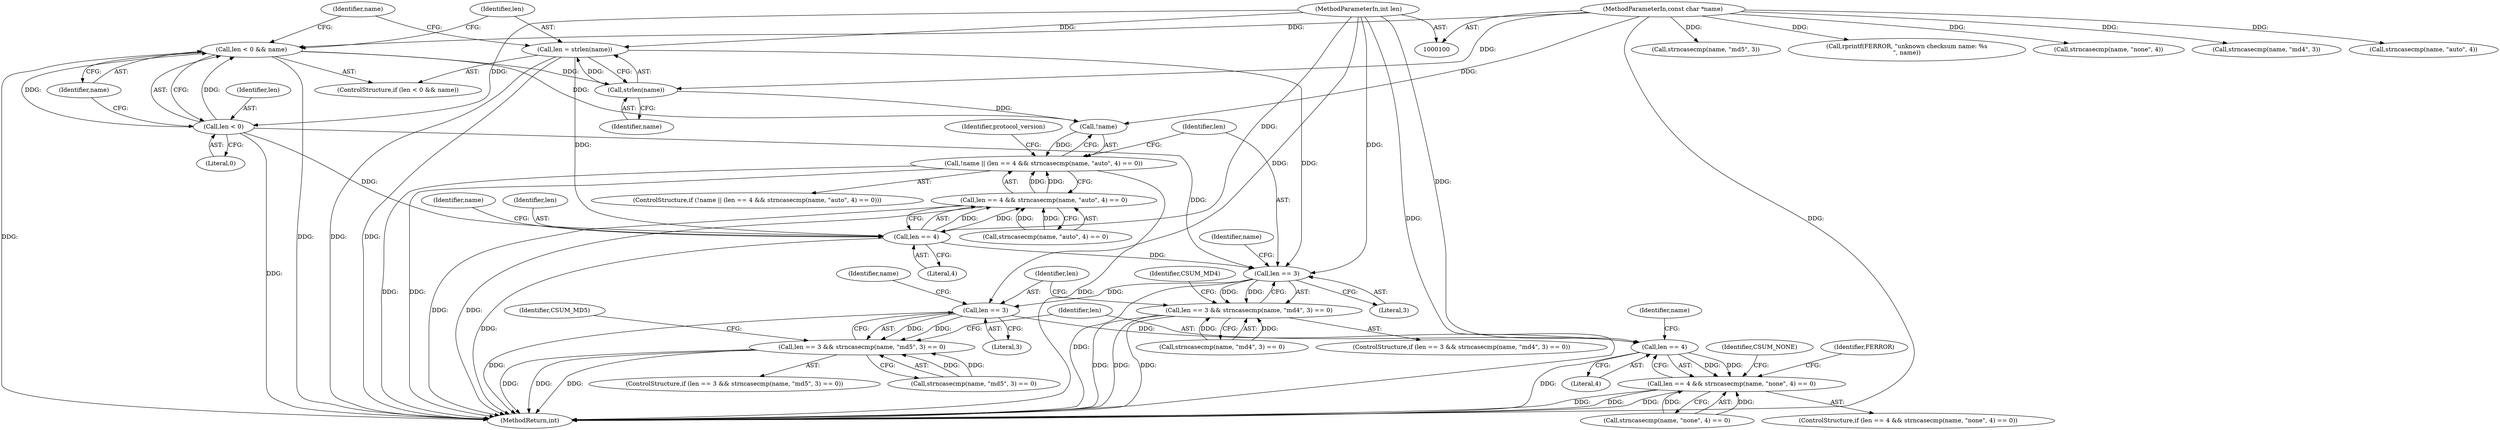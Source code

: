 digraph "0_samba_7b8a4ecd6ff9cdf4e5d3850ebf822f1e989255b3_2@API" {
"1000110" [label="(Call,len = strlen(name))"];
"1000112" [label="(Call,strlen(name))"];
"1000105" [label="(Call,len < 0 && name)"];
"1000106" [label="(Call,len < 0)"];
"1000102" [label="(MethodParameterIn,int len)"];
"1000101" [label="(MethodParameterIn,const char *name)"];
"1000119" [label="(Call,len == 4)"];
"1000118" [label="(Call,len == 4 && strncasecmp(name, \"auto\", 4) == 0)"];
"1000115" [label="(Call,!name || (len == 4 && strncasecmp(name, \"auto\", 4) == 0))"];
"1000151" [label="(Call,len == 3)"];
"1000150" [label="(Call,len == 3 && strncasecmp(name, \"md4\", 3) == 0)"];
"1000164" [label="(Call,len == 3)"];
"1000163" [label="(Call,len == 3 && strncasecmp(name, \"md5\", 3) == 0)"];
"1000177" [label="(Call,len == 4)"];
"1000176" [label="(Call,len == 4 && strncasecmp(name, \"none\", 4) == 0)"];
"1000121" [label="(Literal,4)"];
"1000104" [label="(ControlStructure,if (len < 0 && name))"];
"1000153" [label="(Literal,3)"];
"1000110" [label="(Call,len = strlen(name))"];
"1000151" [label="(Call,len == 3)"];
"1000187" [label="(Identifier,CSUM_NONE)"];
"1000124" [label="(Identifier,name)"];
"1000179" [label="(Literal,4)"];
"1000107" [label="(Identifier,len)"];
"1000114" [label="(ControlStructure,if (!name || (len == 4 && strncasecmp(name, \"auto\", 4) == 0)))"];
"1000113" [label="(Identifier,name)"];
"1000178" [label="(Identifier,len)"];
"1000112" [label="(Call,strlen(name))"];
"1000106" [label="(Call,len < 0)"];
"1000105" [label="(Call,len < 0 && name)"];
"1000164" [label="(Call,len == 3)"];
"1000177" [label="(Call,len == 4)"];
"1000168" [label="(Call,strncasecmp(name, \"md5\", 3))"];
"1000115" [label="(Call,!name || (len == 4 && strncasecmp(name, \"auto\", 4) == 0))"];
"1000162" [label="(ControlStructure,if (len == 3 && strncasecmp(name, \"md5\", 3) == 0))"];
"1000180" [label="(Call,strncasecmp(name, \"none\", 4) == 0)"];
"1000169" [label="(Identifier,name)"];
"1000194" [label="(MethodReturn,int)"];
"1000116" [label="(Call,!name)"];
"1000122" [label="(Call,strncasecmp(name, \"auto\", 4) == 0)"];
"1000131" [label="(Identifier,protocol_version)"];
"1000176" [label="(Call,len == 4 && strncasecmp(name, \"none\", 4) == 0)"];
"1000101" [label="(MethodParameterIn,const char *name)"];
"1000161" [label="(Identifier,CSUM_MD4)"];
"1000175" [label="(ControlStructure,if (len == 4 && strncasecmp(name, \"none\", 4) == 0))"];
"1000118" [label="(Call,len == 4 && strncasecmp(name, \"auto\", 4) == 0)"];
"1000150" [label="(Call,len == 3 && strncasecmp(name, \"md4\", 3) == 0)"];
"1000156" [label="(Identifier,name)"];
"1000111" [label="(Identifier,len)"];
"1000102" [label="(MethodParameterIn,int len)"];
"1000174" [label="(Identifier,CSUM_MD5)"];
"1000188" [label="(Call,rprintf(FERROR, \"unknown checksum name: %s\n\", name))"];
"1000181" [label="(Call,strncasecmp(name, \"none\", 4))"];
"1000119" [label="(Call,len == 4)"];
"1000149" [label="(ControlStructure,if (len == 3 && strncasecmp(name, \"md4\", 3) == 0))"];
"1000120" [label="(Identifier,len)"];
"1000117" [label="(Identifier,name)"];
"1000163" [label="(Call,len == 3 && strncasecmp(name, \"md5\", 3) == 0)"];
"1000109" [label="(Identifier,name)"];
"1000154" [label="(Call,strncasecmp(name, \"md4\", 3) == 0)"];
"1000155" [label="(Call,strncasecmp(name, \"md4\", 3))"];
"1000108" [label="(Literal,0)"];
"1000123" [label="(Call,strncasecmp(name, \"auto\", 4))"];
"1000152" [label="(Identifier,len)"];
"1000166" [label="(Literal,3)"];
"1000182" [label="(Identifier,name)"];
"1000165" [label="(Identifier,len)"];
"1000189" [label="(Identifier,FERROR)"];
"1000167" [label="(Call,strncasecmp(name, \"md5\", 3) == 0)"];
"1000110" -> "1000104"  [label="AST: "];
"1000110" -> "1000112"  [label="CFG: "];
"1000111" -> "1000110"  [label="AST: "];
"1000112" -> "1000110"  [label="AST: "];
"1000117" -> "1000110"  [label="CFG: "];
"1000110" -> "1000194"  [label="DDG: "];
"1000110" -> "1000194"  [label="DDG: "];
"1000112" -> "1000110"  [label="DDG: "];
"1000102" -> "1000110"  [label="DDG: "];
"1000110" -> "1000119"  [label="DDG: "];
"1000110" -> "1000151"  [label="DDG: "];
"1000112" -> "1000113"  [label="CFG: "];
"1000113" -> "1000112"  [label="AST: "];
"1000105" -> "1000112"  [label="DDG: "];
"1000101" -> "1000112"  [label="DDG: "];
"1000112" -> "1000116"  [label="DDG: "];
"1000105" -> "1000104"  [label="AST: "];
"1000105" -> "1000106"  [label="CFG: "];
"1000105" -> "1000109"  [label="CFG: "];
"1000106" -> "1000105"  [label="AST: "];
"1000109" -> "1000105"  [label="AST: "];
"1000111" -> "1000105"  [label="CFG: "];
"1000117" -> "1000105"  [label="CFG: "];
"1000105" -> "1000194"  [label="DDG: "];
"1000105" -> "1000194"  [label="DDG: "];
"1000106" -> "1000105"  [label="DDG: "];
"1000106" -> "1000105"  [label="DDG: "];
"1000101" -> "1000105"  [label="DDG: "];
"1000105" -> "1000116"  [label="DDG: "];
"1000106" -> "1000108"  [label="CFG: "];
"1000107" -> "1000106"  [label="AST: "];
"1000108" -> "1000106"  [label="AST: "];
"1000109" -> "1000106"  [label="CFG: "];
"1000106" -> "1000194"  [label="DDG: "];
"1000102" -> "1000106"  [label="DDG: "];
"1000106" -> "1000119"  [label="DDG: "];
"1000106" -> "1000151"  [label="DDG: "];
"1000102" -> "1000100"  [label="AST: "];
"1000102" -> "1000194"  [label="DDG: "];
"1000102" -> "1000119"  [label="DDG: "];
"1000102" -> "1000151"  [label="DDG: "];
"1000102" -> "1000164"  [label="DDG: "];
"1000102" -> "1000177"  [label="DDG: "];
"1000101" -> "1000100"  [label="AST: "];
"1000101" -> "1000194"  [label="DDG: "];
"1000101" -> "1000116"  [label="DDG: "];
"1000101" -> "1000123"  [label="DDG: "];
"1000101" -> "1000155"  [label="DDG: "];
"1000101" -> "1000168"  [label="DDG: "];
"1000101" -> "1000181"  [label="DDG: "];
"1000101" -> "1000188"  [label="DDG: "];
"1000119" -> "1000118"  [label="AST: "];
"1000119" -> "1000121"  [label="CFG: "];
"1000120" -> "1000119"  [label="AST: "];
"1000121" -> "1000119"  [label="AST: "];
"1000124" -> "1000119"  [label="CFG: "];
"1000118" -> "1000119"  [label="CFG: "];
"1000119" -> "1000194"  [label="DDG: "];
"1000119" -> "1000118"  [label="DDG: "];
"1000119" -> "1000118"  [label="DDG: "];
"1000119" -> "1000151"  [label="DDG: "];
"1000118" -> "1000115"  [label="AST: "];
"1000118" -> "1000122"  [label="CFG: "];
"1000122" -> "1000118"  [label="AST: "];
"1000115" -> "1000118"  [label="CFG: "];
"1000118" -> "1000194"  [label="DDG: "];
"1000118" -> "1000194"  [label="DDG: "];
"1000118" -> "1000115"  [label="DDG: "];
"1000118" -> "1000115"  [label="DDG: "];
"1000122" -> "1000118"  [label="DDG: "];
"1000122" -> "1000118"  [label="DDG: "];
"1000115" -> "1000114"  [label="AST: "];
"1000115" -> "1000116"  [label="CFG: "];
"1000116" -> "1000115"  [label="AST: "];
"1000131" -> "1000115"  [label="CFG: "];
"1000152" -> "1000115"  [label="CFG: "];
"1000115" -> "1000194"  [label="DDG: "];
"1000115" -> "1000194"  [label="DDG: "];
"1000115" -> "1000194"  [label="DDG: "];
"1000116" -> "1000115"  [label="DDG: "];
"1000151" -> "1000150"  [label="AST: "];
"1000151" -> "1000153"  [label="CFG: "];
"1000152" -> "1000151"  [label="AST: "];
"1000153" -> "1000151"  [label="AST: "];
"1000156" -> "1000151"  [label="CFG: "];
"1000150" -> "1000151"  [label="CFG: "];
"1000151" -> "1000194"  [label="DDG: "];
"1000151" -> "1000150"  [label="DDG: "];
"1000151" -> "1000150"  [label="DDG: "];
"1000151" -> "1000164"  [label="DDG: "];
"1000150" -> "1000149"  [label="AST: "];
"1000150" -> "1000154"  [label="CFG: "];
"1000154" -> "1000150"  [label="AST: "];
"1000161" -> "1000150"  [label="CFG: "];
"1000165" -> "1000150"  [label="CFG: "];
"1000150" -> "1000194"  [label="DDG: "];
"1000150" -> "1000194"  [label="DDG: "];
"1000150" -> "1000194"  [label="DDG: "];
"1000154" -> "1000150"  [label="DDG: "];
"1000154" -> "1000150"  [label="DDG: "];
"1000164" -> "1000163"  [label="AST: "];
"1000164" -> "1000166"  [label="CFG: "];
"1000165" -> "1000164"  [label="AST: "];
"1000166" -> "1000164"  [label="AST: "];
"1000169" -> "1000164"  [label="CFG: "];
"1000163" -> "1000164"  [label="CFG: "];
"1000164" -> "1000194"  [label="DDG: "];
"1000164" -> "1000163"  [label="DDG: "];
"1000164" -> "1000163"  [label="DDG: "];
"1000164" -> "1000177"  [label="DDG: "];
"1000163" -> "1000162"  [label="AST: "];
"1000163" -> "1000167"  [label="CFG: "];
"1000167" -> "1000163"  [label="AST: "];
"1000174" -> "1000163"  [label="CFG: "];
"1000178" -> "1000163"  [label="CFG: "];
"1000163" -> "1000194"  [label="DDG: "];
"1000163" -> "1000194"  [label="DDG: "];
"1000163" -> "1000194"  [label="DDG: "];
"1000167" -> "1000163"  [label="DDG: "];
"1000167" -> "1000163"  [label="DDG: "];
"1000177" -> "1000176"  [label="AST: "];
"1000177" -> "1000179"  [label="CFG: "];
"1000178" -> "1000177"  [label="AST: "];
"1000179" -> "1000177"  [label="AST: "];
"1000182" -> "1000177"  [label="CFG: "];
"1000176" -> "1000177"  [label="CFG: "];
"1000177" -> "1000194"  [label="DDG: "];
"1000177" -> "1000176"  [label="DDG: "];
"1000177" -> "1000176"  [label="DDG: "];
"1000176" -> "1000175"  [label="AST: "];
"1000176" -> "1000180"  [label="CFG: "];
"1000180" -> "1000176"  [label="AST: "];
"1000187" -> "1000176"  [label="CFG: "];
"1000189" -> "1000176"  [label="CFG: "];
"1000176" -> "1000194"  [label="DDG: "];
"1000176" -> "1000194"  [label="DDG: "];
"1000176" -> "1000194"  [label="DDG: "];
"1000180" -> "1000176"  [label="DDG: "];
"1000180" -> "1000176"  [label="DDG: "];
}
